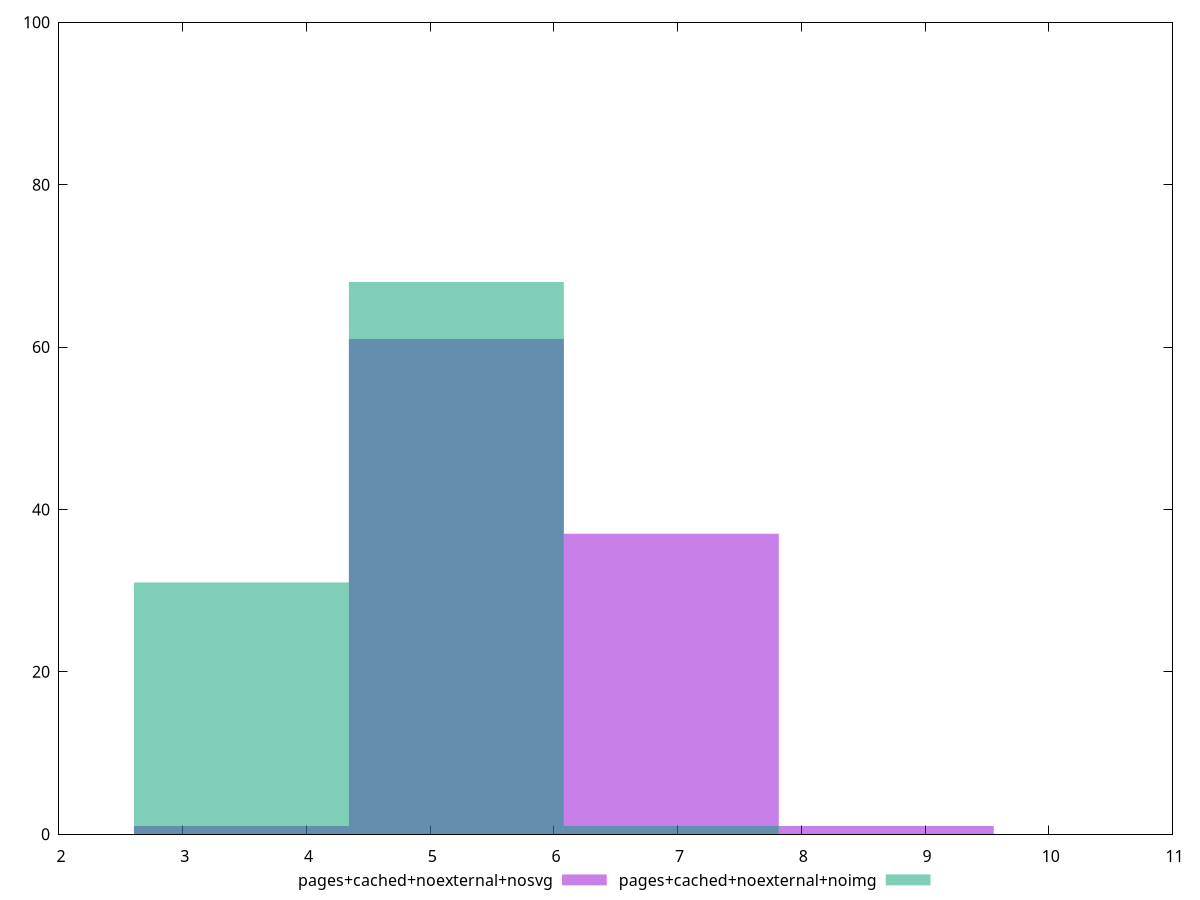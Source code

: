 reset
set terminal svg size 640, 500 enhanced background rgb 'white'
set output "report_00007_2020-12-11T15:55:29.892Z/network-server-latency/comparison/histogram/7_vs_8.svg"

$pagesCachedNoexternalNosvg <<EOF
6.949084579197091 37
5.211813434397818 61
3.4745422895985456 1
8.686355723996364 1
EOF

$pagesCachedNoexternalNoimg <<EOF
5.211813434397818 68
3.4745422895985456 31
6.949084579197091 1
EOF

set key outside below
set boxwidth 1.7372711447992728
set yrange [0:100]
set style fill transparent solid 0.5 noborder

plot \
  $pagesCachedNoexternalNosvg title "pages+cached+noexternal+nosvg" with boxes, \
  $pagesCachedNoexternalNoimg title "pages+cached+noexternal+noimg" with boxes, \


reset